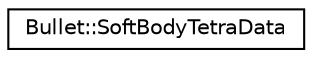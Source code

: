 digraph "Graphical Class Hierarchy"
{
  edge [fontname="Helvetica",fontsize="10",labelfontname="Helvetica",labelfontsize="10"];
  node [fontname="Helvetica",fontsize="10",shape=record];
  rankdir="LR";
  Node1 [label="Bullet::SoftBodyTetraData",height=0.2,width=0.4,color="black", fillcolor="white", style="filled",URL="$class_bullet_1_1_soft_body_tetra_data.html"];
}
